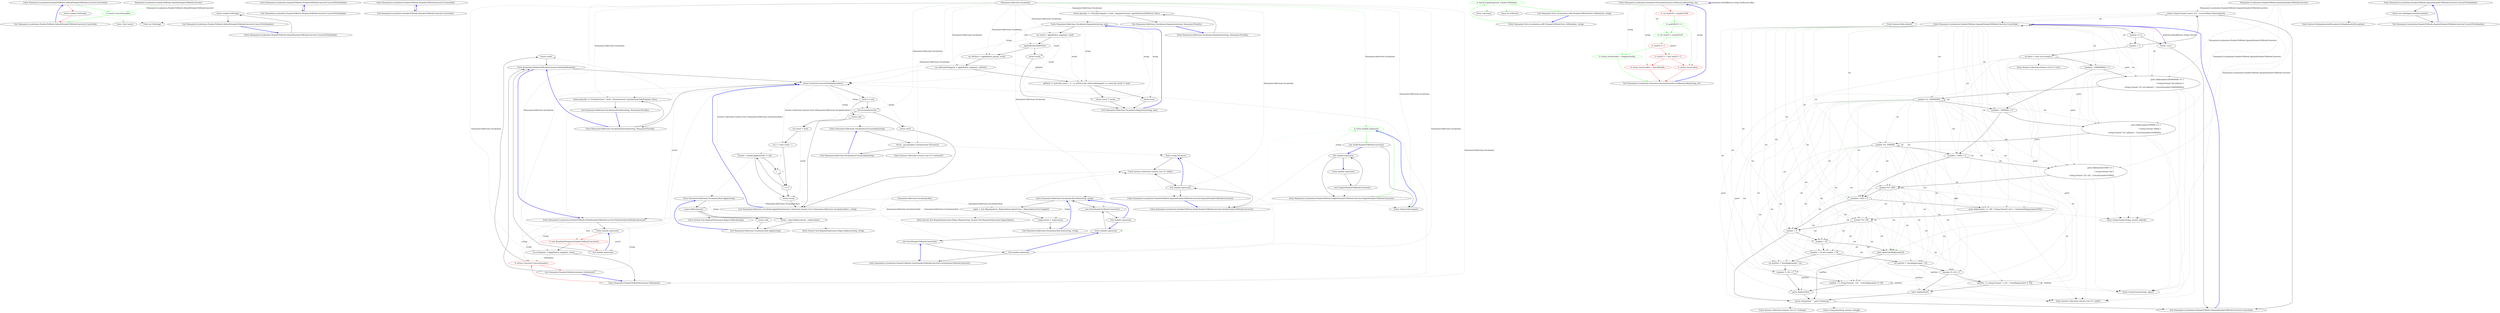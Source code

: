 digraph  {
n0 [cluster="Humanizer.Localisation.NumberToWords.DefaultNumberToWordsConverter.Convert(int)", label="Entry Humanizer.Localisation.NumberToWords.DefaultNumberToWordsConverter.Convert(int)", span="4-4"];
n1 [cluster="Humanizer.Localisation.NumberToWords.DefaultNumberToWordsConverter.Convert(int)", label="return number.ToString();", span="6-6"];
n2 [cluster="Humanizer.Localisation.NumberToWords.DefaultNumberToWordsConverter.Convert(int)", label="Exit Humanizer.Localisation.NumberToWords.DefaultNumberToWordsConverter.Convert(int)", span="4-4"];
n3 [cluster="int.ToString()", label="Entry int.ToString()", span="0-0"];
n4 [cluster="Humanizer.Localisation.NumberToWords.DefaultNumberToWordsConverter.ConvertToOrdinal(int)", label="Entry Humanizer.Localisation.NumberToWords.DefaultNumberToWordsConverter.ConvertToOrdinal(int)", span="9-9"];
n5 [cluster="Humanizer.Localisation.NumberToWords.DefaultNumberToWordsConverter.ConvertToOrdinal(int)", label="return number.ToString();", span="11-11"];
n6 [cluster="Humanizer.Localisation.NumberToWords.DefaultNumberToWordsConverter.ConvertToOrdinal(int)", label="Exit Humanizer.Localisation.NumberToWords.DefaultNumberToWordsConverter.ConvertToOrdinal(int)", span="9-9"];
d1 [cluster="Humanizer.Localisation.NumberToWords.DefaultNumberToWordsConverter.Convert(int)", color=green, community=0, label="0: return Convert(number);", span="6-6"];
d11 [label="Humanizer.Localisation.NumberToWords.DefaultNumberToWordsConverter", span=""];
d3 [cluster="Unk.Convert", label="Entry Unk.Convert", span=""];
m3_2 [cluster="Humanizer.Localisation.NumberToWords.INumberToWordsConverter.ConvertToOrdinal(int)", file="INumberToWordsConverter.cs", label="Entry Humanizer.Localisation.NumberToWords.INumberToWordsConverter.ConvertToOrdinal(int)", span="19-19"];
m3_3 [cluster="Humanizer.Localisation.NumberToWords.INumberToWordsConverter.ConvertToOrdinal(int)", file="INumberToWordsConverter.cs", label="Exit Humanizer.Localisation.NumberToWords.INumberToWordsConverter.ConvertToOrdinal(int)", span="19-19"];
m3_0 [cluster="Humanizer.Localisation.NumberToWords.INumberToWordsConverter.Convert(int)", file="INumberToWordsConverter.cs", label="Entry Humanizer.Localisation.NumberToWords.INumberToWordsConverter.Convert(int)", span="12-12"];
m3_1 [cluster="Humanizer.Localisation.NumberToWords.INumberToWordsConverter.Convert(int)", file="INumberToWordsConverter.cs", label="Exit Humanizer.Localisation.NumberToWords.INumberToWordsConverter.Convert(int)", span="12-12"];
m4_27 [cluster="Humanizer.Inflections.Vocabulary.Pluralize(string, bool)", file="NumberToWordsExtension.cs", label="return result;", span="79-79"];
m4_2 [cluster="lambda expression", file="NumberToWordsExtension.cs", label="Exit lambda expression", span="14-14"];
m4_4 [cluster="lambda expression", color=green, community=0, file="NumberToWordsExtension.cs", label="0: Entry lambda expression", span="15-15"];
m4_3 [cluster="Humanizer.Localisation.NumberToWords.EnglishNumberToWordsConverter.EnglishNumberToWordsConverter()", file="NumberToWordsExtension.cs", label="Entry Humanizer.Localisation.NumberToWords.EnglishNumberToWordsConverter.EnglishNumberToWordsConverter()", span="5-5"];
m4_5 [cluster="lambda expression", file="NumberToWordsExtension.cs", label="new ArabicNumberToWordsConverter()", span="15-15"];
m4_71 [cluster="System.Text.RegularExpressions.Regex.Replace(string, string)", file="NumberToWordsExtension.cs", label="Entry System.Text.RegularExpressions.Regex.Replace(string, string)", span="0-0"];
m4_9 [cluster="lambda expression", file="NumberToWordsExtension.cs", label="new FarsiNumberToWordsConverter()", span="16-16"];
m4_10 [cluster="lambda expression", file="NumberToWordsExtension.cs", label="Exit lambda expression", span="16-16"];
m4_11 [cluster="Humanizer.Localisation.NumberToWords.FarsiNumberToWordsConverter.FarsiNumberToWordsConverter()", file="NumberToWordsExtension.cs", label="Entry Humanizer.Localisation.NumberToWords.FarsiNumberToWordsConverter.FarsiNumberToWordsConverter()", span="5-5"];
m4_43 [cluster="Humanizer.Inflections.Vocabulary.Singularize(string, Humanizer.Plurality)", file="NumberToWordsExtension.cs", label="Entry Humanizer.Inflections.Vocabulary.Singularize(string, Humanizer.Plurality)", span="123-123"];
m4_44 [cluster="Humanizer.Inflections.Vocabulary.Singularize(string, Humanizer.Plurality)", file="NumberToWordsExtension.cs", label="return plurality == Plurality.Singular ? word : Singularize(word, inputIsKnownToBePlural: false);", span="125-125"];
m4_45 [cluster="Humanizer.Inflections.Vocabulary.Singularize(string, Humanizer.Plurality)", file="NumberToWordsExtension.cs", label="Exit Humanizer.Inflections.Vocabulary.Singularize(string, Humanizer.Plurality)", span="123-123"];
m4_7 [cluster="Humanizer.Localisation.NumberToWords.ArabicNumberToWordsConverter.ArabicNumberToWordsConverter()", file="NumberToWordsExtension.cs", label="Entry Humanizer.Localisation.NumberToWords.ArabicNumberToWordsConverter.ArabicNumberToWordsConverter()", span="4-4"];
m4_14 [cluster="lambda expression", file="NumberToWordsExtension.cs", label="Exit lambda expression", span="17-17"];
m4_15 [cluster="Humanizer.Localisation.NumberToWords.SpanishNumberToWordsConverter.SpanishNumberToWordsConverter()", file="NumberToWordsExtension.cs", label="Entry Humanizer.Localisation.NumberToWords.SpanishNumberToWordsConverter.SpanishNumberToWordsConverter()", span="5-5"];
m4_31 [cluster="Humanizer.Inflections.Vocabulary.Pluralize(string, Humanizer.Plurality)", file="NumberToWordsExtension.cs", label="return plurality == Plurality.Plural ? word : Pluralize(word, inputIsKnownToBeSingular: false);", span="91-91"];
m4_61 [cluster="System.Collections.Generic.List<T>.Contains(T)", file="NumberToWordsExtension.cs", label="Entry System.Collections.Generic.List<T>.Contains(T)", span="0-0"];
m4_23 [cluster="Humanizer.Inflections.Vocabulary.Pluralize(string, bool)", file="NumberToWordsExtension.cs", label="var asSingular = ApplyRules(_singulars, word)", span="74-74"];
m4_29 [cluster="Humanizer.NumberToWordsExtension.ToOrdinalWords(int)", file="NumberToWordsExtension.cs", label="return Converter.ConvertToOrdinal(number);", span="39-39"];
m4_48 [cluster="Humanizer.Inflections.Vocabulary.ApplyRules(System.Collections.Generic.IList<Humanizer.Inflections.Vocabulary.Rule>, string)", file="NumberToWordsExtension.cs", label="IsUncountable(word)", span="133-133"];
m4_46 [cluster="Humanizer.Inflections.Vocabulary.ApplyRules(System.Collections.Generic.IList<Humanizer.Inflections.Vocabulary.Rule>, string)", file="NumberToWordsExtension.cs", label="word == null", span="130-130"];
m4_49 [cluster="Humanizer.Inflections.Vocabulary.ApplyRules(System.Collections.Generic.IList<Humanizer.Inflections.Vocabulary.Rule>, string)", file="NumberToWordsExtension.cs", label="return word;", span="134-134"];
m4_50 [cluster="Humanizer.Inflections.Vocabulary.ApplyRules(System.Collections.Generic.IList<Humanizer.Inflections.Vocabulary.Rule>, string)", file="NumberToWordsExtension.cs", label="var result = word", span="136-136"];
m4_51 [cluster="Humanizer.Inflections.Vocabulary.ApplyRules(System.Collections.Generic.IList<Humanizer.Inflections.Vocabulary.Rule>, string)", file="NumberToWordsExtension.cs", label="var i = rules.Count - 1", span="137-137"];
m4_53 [cluster="Humanizer.Inflections.Vocabulary.ApplyRules(System.Collections.Generic.IList<Humanizer.Inflections.Vocabulary.Rule>, string)", file="NumberToWordsExtension.cs", label="(result = rules[i].Apply(word)) != null", span="139-139"];
m4_47 [cluster="Humanizer.Inflections.Vocabulary.ApplyRules(System.Collections.Generic.IList<Humanizer.Inflections.Vocabulary.Rule>, string)", file="NumberToWordsExtension.cs", label="return null;", span="131-131"];
m4_55 [cluster="Humanizer.Inflections.Vocabulary.ApplyRules(System.Collections.Generic.IList<Humanizer.Inflections.Vocabulary.Rule>, string)", file="NumberToWordsExtension.cs", label="return result;", span="142-142"];
m4_52 [cluster="Humanizer.Inflections.Vocabulary.ApplyRules(System.Collections.Generic.IList<Humanizer.Inflections.Vocabulary.Rule>, string)", file="NumberToWordsExtension.cs", label="i >= 0", span="137-137"];
m4_54 [cluster="Humanizer.Inflections.Vocabulary.ApplyRules(System.Collections.Generic.IList<Humanizer.Inflections.Vocabulary.Rule>, string)", file="NumberToWordsExtension.cs", label="i--", span="137-137"];
m4_56 [cluster="Humanizer.Inflections.Vocabulary.ApplyRules(System.Collections.Generic.IList<Humanizer.Inflections.Vocabulary.Rule>, string)", file="NumberToWordsExtension.cs", label="Exit Humanizer.Inflections.Vocabulary.ApplyRules(System.Collections.Generic.IList<Humanizer.Inflections.Vocabulary.Rule>, string)", span="128-128"];
m4_8 [cluster="lambda expression", file="NumberToWordsExtension.cs", label="Entry lambda expression", span="16-16"];
m4_17 [cluster="lambda expression", file="NumberToWordsExtension.cs", label="new PolishNumberToWordsConverter()", span="18-18"];
m4_18 [cluster="lambda expression", file="NumberToWordsExtension.cs", label="Exit lambda expression", span="18-18"];
m4_19 [cluster="Humanizer.Localisation.NumberToWords.PolishNumberToWordsConverter.PolishNumberToWordsConverter()", file="NumberToWordsExtension.cs", label="Entry Humanizer.Localisation.NumberToWords.PolishNumberToWordsConverter.PolishNumberToWordsConverter()", span="6-6"];
m4_20 [cluster="lambda expression", file="NumberToWordsExtension.cs", label="Entry lambda expression", span="19-19"];
m4_24 [cluster="Humanizer.NumberToWordsExtension.ToWords(int)", file="NumberToWordsExtension.cs", label="Entry Humanizer.NumberToWordsExtension.ToWords(int)", span="27-27"];
m4_21 [cluster="lambda expression", color=red, community=0, file="NumberToWordsExtension.cs", label="0: new BrazilianPortugueseNumberToWordsConverter()", span="19-19"];
m4_22 [cluster="lambda expression", file="NumberToWordsExtension.cs", label="Exit lambda expression", span="19-19"];
m4_25 [cluster="Humanizer.NumberToWordsExtension.ToWords(int)", color=red, community=0, file="NumberToWordsExtension.cs", label="0: return Converter.Convert(number);", span="29-29"];
m4_26 [cluster="Humanizer.NumberToWordsExtension.ToWords(int)", file="NumberToWordsExtension.cs", label="Exit Humanizer.NumberToWordsExtension.ToWords(int)", span="27-27"];
m4_28 [cluster="Humanizer.NumberToWordsExtension.ToOrdinalWords(int)", file="NumberToWordsExtension.cs", label="Entry Humanizer.NumberToWordsExtension.ToOrdinalWords(int)", span="37-37"];
m4_33 [cluster="Humanizer.Inflections.Vocabulary.Singularize(string, bool)", file="NumberToWordsExtension.cs", label="Entry Humanizer.Inflections.Vocabulary.Singularize(string, bool)", span="100-100"];
m4_34 [cluster="Humanizer.Inflections.Vocabulary.Singularize(string, bool)", file="NumberToWordsExtension.cs", label="var result = ApplyRules(_singulars, word)", span="102-102"];
m4_37 [cluster="Humanizer.Inflections.Vocabulary.Singularize(string, bool)", file="NumberToWordsExtension.cs", label="var asPlural = ApplyRules(_plurals, word)", span="108-108"];
m4_38 [cluster="Humanizer.Inflections.Vocabulary.Singularize(string, bool)", file="NumberToWordsExtension.cs", label="var asPluralAsSingular = ApplyRules(_singulars, asPlural)", span="109-109"];
m4_35 [cluster="Humanizer.Inflections.Vocabulary.Singularize(string, bool)", file="NumberToWordsExtension.cs", label=inputIsKnownToBePlural, span="104-104"];
m4_36 [cluster="Humanizer.Inflections.Vocabulary.Singularize(string, bool)", file="NumberToWordsExtension.cs", label="return result;", span="105-105"];
m4_39 [cluster="Humanizer.Inflections.Vocabulary.Singularize(string, bool)", file="NumberToWordsExtension.cs", label="asPlural != word && word + ''s'' != asPlural && asPluralAsSingular == word && result != word", span="110-110"];
m4_41 [cluster="Humanizer.Inflections.Vocabulary.Singularize(string, bool)", file="NumberToWordsExtension.cs", label="return result ?? word;", span="113-113"];
m4_40 [cluster="Humanizer.Inflections.Vocabulary.Singularize(string, bool)", file="NumberToWordsExtension.cs", label="return word;", span="111-111"];
m4_42 [cluster="Humanizer.Inflections.Vocabulary.Singularize(string, bool)", file="NumberToWordsExtension.cs", label="Exit Humanizer.Inflections.Vocabulary.Singularize(string, bool)", span="100-100"];
m4_58 [cluster="Humanizer.Inflections.Vocabulary.Rule.Apply(string)", file="NumberToWordsExtension.cs", label="Entry Humanizer.Inflections.Vocabulary.Rule.Apply(string)", span="161-161"];
m4_66 [cluster="Humanizer.Inflections.Vocabulary.Rule.Apply(string)", file="NumberToWordsExtension.cs", label="!_regex.IsMatch(word)", span="163-163"];
m4_68 [cluster="Humanizer.Inflections.Vocabulary.Rule.Apply(string)", file="NumberToWordsExtension.cs", label="return _regex.Replace(word, _replacement);", span="166-166"];
m4_67 [cluster="Humanizer.Inflections.Vocabulary.Rule.Apply(string)", file="NumberToWordsExtension.cs", label="return null;", span="164-164"];
m4_69 [cluster="Humanizer.Inflections.Vocabulary.Rule.Apply(string)", file="NumberToWordsExtension.cs", label="Exit Humanizer.Inflections.Vocabulary.Rule.Apply(string)", span="161-161"];
m4_0 [cluster="lambda expression", file="NumberToWordsExtension.cs", label="Entry lambda expression", span="14-14"];
m4_1 [cluster="lambda expression", file="NumberToWordsExtension.cs", label="new EnglishNumberToWordsConverter()", span="14-14"];
m4_6 [cluster="string.Substring(int)", file="NumberToWordsExtension.cs", label="Entry string.Substring(int)", span="0-0"];
m4_12 [cluster="string.ToLower()", file="NumberToWordsExtension.cs", label="Entry string.ToLower()", span="0-0"];
m4_13 [cluster="System.Collections.Generic.List<T>.Add(T)", file="NumberToWordsExtension.cs", label="Entry System.Collections.Generic.List<T>.Add(T)", span="0-0"];
m4_16 [cluster="Humanizer.Inflections.Vocabulary.Rule.Rule(string, string)", file="NumberToWordsExtension.cs", label="Entry Humanizer.Inflections.Vocabulary.Rule.Rule(string, string)", span="155-155"];
m4_57 [cluster="Humanizer.Inflections.Vocabulary.IsUncountable(string)", file="NumberToWordsExtension.cs", label="Entry Humanizer.Inflections.Vocabulary.IsUncountable(string)", span="145-145"];
m4_59 [cluster="Humanizer.Inflections.Vocabulary.IsUncountable(string)", file="NumberToWordsExtension.cs", label="return _uncountables.Contains(word.ToLower());", span="147-147"];
m4_60 [cluster="Humanizer.Inflections.Vocabulary.IsUncountable(string)", file="NumberToWordsExtension.cs", label="Exit Humanizer.Inflections.Vocabulary.IsUncountable(string)", span="145-145"];
m4_30 [cluster="Humanizer.Inflections.Vocabulary.Pluralize(string, Humanizer.Plurality)", file="NumberToWordsExtension.cs", label="Entry Humanizer.Inflections.Vocabulary.Pluralize(string, Humanizer.Plurality)", span="89-89"];
m4_65 [cluster="System.Text.RegularExpressions.Regex.Regex(string, System.Text.RegularExpressions.RegexOptions)", file="NumberToWordsExtension.cs", label="Entry System.Text.RegularExpressions.Regex.Regex(string, System.Text.RegularExpressions.RegexOptions)", span="0-0"];
m4_70 [cluster="System.Text.RegularExpressions.Regex.IsMatch(string)", file="NumberToWordsExtension.cs", label="Entry System.Text.RegularExpressions.Regex.IsMatch(string)", span="0-0"];
m4_62 [cluster="Humanizer.Inflections.Vocabulary.Rule.Rule(string, string)", file="NumberToWordsExtension.cs", label="_regex = new Regex(pattern, RegexOptions.IgnoreCase | RegexOptionsUtil.Compiled)", span="157-157"];
m4_63 [cluster="Humanizer.Inflections.Vocabulary.Rule.Rule(string, string)", file="NumberToWordsExtension.cs", label="_replacement = replacement", span="158-158"];
m4_64 [cluster="Humanizer.Inflections.Vocabulary.Rule.Rule(string, string)", file="NumberToWordsExtension.cs", label="Exit Humanizer.Inflections.Vocabulary.Rule.Rule(string, string)", span="155-155"];
m4_32 [cluster="Humanizer.Inflections.Vocabulary.Pluralize(string, Humanizer.Plurality)", file="NumberToWordsExtension.cs", label="Exit Humanizer.Inflections.Vocabulary.Pluralize(string, Humanizer.Plurality)", span="89-89"];
m4_72 [file="NumberToWordsExtension.cs", label="Humanizer.Inflections.Vocabulary", span=""];
m4_73 [file="NumberToWordsExtension.cs", label="Humanizer.Inflections.Vocabulary.Rule", span=""];
m5_6 [cluster="Unk.Equal", file="NumberToWordsTests.cs", label="Entry Unk.Equal", span=""];
m5_5 [cluster="int.ToWords()", file="NumberToWordsTests.cs", label="Entry int.ToWords()", span="28-28"];
m5_2 [cluster="Humanizer.Tests.Localisation.ruRU.NumberToWordsTests.ToWords(int, string)", file="NumberToWordsTests.cs", label="Entry Humanizer.Tests.Localisation.ruRU.NumberToWordsTests.ToWords(int, string)", span="65-65"];
m5_3 [cluster="Humanizer.Tests.Localisation.ruRU.NumberToWordsTests.ToWords(int, string)", color=green, community=0, file="NumberToWordsTests.cs", label="0: Assert.Equal(expected, number.ToWords())", span="67-67"];
m5_4 [cluster="Humanizer.Tests.Localisation.ruRU.NumberToWordsTests.ToWords(int, string)", file="NumberToWordsTests.cs", label="Exit Humanizer.Tests.Localisation.ruRU.NumberToWordsTests.ToWords(int, string)", span="65-65"];
m6_0 [cluster="Humanizer.Localisation.Formatters.RussianFormatter.GetResourceKey(string, int)", file="RussianFormatter.cs", label="Entry Humanizer.Localisation.Formatters.RussianFormatter.GetResourceKey(string, int)", span="7-7"];
m6_1 [cluster="Humanizer.Localisation.Formatters.RussianFormatter.GetResourceKey(string, int)", color=red, community=0, file="RussianFormatter.cs", label="0: var mod100 = number%100", span="9-9"];
m6_3 [cluster="Humanizer.Localisation.Formatters.RussianFormatter.GetResourceKey(string, int)", color=green, community=0, file="RussianFormatter.cs", label="0: var mod10 = number%10", span="12-12"];
m6_5 [cluster="Humanizer.Localisation.Formatters.RussianFormatter.GetResourceKey(string, int)", color=green, community=0, file="RussianFormatter.cs", label="0: return resourceKey + SingularPostfix;", span="15-15"];
m6_7 [cluster="Humanizer.Localisation.Formatters.RussianFormatter.GetResourceKey(string, int)", color=red, community=0, file="RussianFormatter.cs", label="0: return resourceKey + PaucalPostfix;", span="18-18"];
m6_8 [cluster="Humanizer.Localisation.Formatters.RussianFormatter.GetResourceKey(string, int)", color=red, community=0, file="RussianFormatter.cs", label="0: return resourceKey;", span="21-21"];
m6_2 [cluster="Humanizer.Localisation.Formatters.RussianFormatter.GetResourceKey(string, int)", color=green, community=0, file="RussianFormatter.cs", label="0: mod100/10 != 1", span="10-10"];
m6_4 [cluster="Humanizer.Localisation.Formatters.RussianFormatter.GetResourceKey(string, int)", color=red, community=0, file="RussianFormatter.cs", label="0: mod10 == 1", span="14-14"];
m6_6 [cluster="Humanizer.Localisation.Formatters.RussianFormatter.GetResourceKey(string, int)", color=red, community=0, file="RussianFormatter.cs", label="0: mod10 > 1 && mod10 < 5", span="17-17"];
m6_9 [cluster="Humanizer.Localisation.Formatters.RussianFormatter.GetResourceKey(string, int)", file="RussianFormatter.cs", label="Exit Humanizer.Localisation.Formatters.RussianFormatter.GetResourceKey(string, int)", span="7-7"];
m9_32 [cluster="System.Math.Abs(int)", file="SpanishNumberToWordsConverter.cs", label="Entry System.Math.Abs(int)", span="0-0"];
m9_34 [cluster="System.Collections.Generic.List<T>.List()", file="SpanishNumberToWordsConverter.cs", label="Entry System.Collections.Generic.List<T>.List()", span="0-0"];
m9_37 [cluster="System.Collections.Generic.List<T>.ToArray()", file="SpanishNumberToWordsConverter.cs", label="Entry System.Collections.Generic.List<T>.ToArray()", span="0-0"];
m9_39 [cluster="Humanizer.Localisation.NumberToWords.SpanishNumberToWordsConverter.ConvertToOrdinal(int)", file="SpanishNumberToWordsConverter.cs", label="Entry Humanizer.Localisation.NumberToWords.SpanishNumberToWordsConverter.ConvertToOrdinal(int)", span="79-79"];
m9_40 [cluster="Humanizer.Localisation.NumberToWords.SpanishNumberToWordsConverter.ConvertToOrdinal(int)", file="SpanishNumberToWordsConverter.cs", label="throw new NotImplementedException();", span="81-81"];
m9_41 [cluster="Humanizer.Localisation.NumberToWords.SpanishNumberToWordsConverter.ConvertToOrdinal(int)", file="SpanishNumberToWordsConverter.cs", label="Exit Humanizer.Localisation.NumberToWords.SpanishNumberToWordsConverter.ConvertToOrdinal(int)", span="79-79"];
m9_36 [cluster="System.Collections.Generic.List<T>.Add(T)", file="SpanishNumberToWordsConverter.cs", label="Entry System.Collections.Generic.List<T>.Add(T)", span="0-0"];
m9_35 [cluster="string.Format(string, params object[])", file="SpanishNumberToWordsConverter.cs", label="Entry string.Format(string, params object[])", span="0-0"];
m9_38 [cluster="string.Join(string, params string[])", file="SpanishNumberToWordsConverter.cs", label="Entry string.Join(string, params string[])", span="0-0"];
m9_42 [cluster="System.NotImplementedException.NotImplementedException()", file="SpanishNumberToWordsConverter.cs", label="Entry System.NotImplementedException.NotImplementedException()", span="0-0"];
m9_33 [cluster="string.Format(string, object)", file="SpanishNumberToWordsConverter.cs", label="Entry string.Format(string, object)", span="0-0"];
m9_0 [cluster="Humanizer.Localisation.NumberToWords.SpanishNumberToWordsConverter.Convert(int)", file="SpanishNumberToWordsConverter.cs", label="Entry Humanizer.Localisation.NumberToWords.SpanishNumberToWordsConverter.Convert(int)", span="11-11"];
m9_1 [cluster="Humanizer.Localisation.NumberToWords.SpanishNumberToWordsConverter.Convert(int)", file="SpanishNumberToWordsConverter.cs", label="number == 0", span="13-13"];
m9_3 [cluster="Humanizer.Localisation.NumberToWords.SpanishNumberToWordsConverter.Convert(int)", file="SpanishNumberToWordsConverter.cs", label="number < 0", span="16-16"];
m9_4 [cluster="Humanizer.Localisation.NumberToWords.SpanishNumberToWordsConverter.Convert(int)", file="SpanishNumberToWordsConverter.cs", label="return string.Format(''menos {0}'', Convert(Math.Abs(number)));", span="17-17"];
m9_6 [cluster="Humanizer.Localisation.NumberToWords.SpanishNumberToWordsConverter.Convert(int)", file="SpanishNumberToWordsConverter.cs", label="(number / 1000000000) > 0", span="21-21"];
m9_7 [cluster="Humanizer.Localisation.NumberToWords.SpanishNumberToWordsConverter.Convert(int)", file="SpanishNumberToWordsConverter.cs", label="parts.Add(number/1000000000 == 1\r\n                    ? string.Format(''mil millones'')\r\n                    : string.Format(''{0} mil millones'', Convert(number/1000000000)))", span="23-25"];
m9_8 [cluster="Humanizer.Localisation.NumberToWords.SpanishNumberToWordsConverter.Convert(int)", file="SpanishNumberToWordsConverter.cs", label="number %= 1000000000", span="27-27"];
m9_9 [cluster="Humanizer.Localisation.NumberToWords.SpanishNumberToWordsConverter.Convert(int)", file="SpanishNumberToWordsConverter.cs", label="(number / 1000000) > 0", span="30-30"];
m9_10 [cluster="Humanizer.Localisation.NumberToWords.SpanishNumberToWordsConverter.Convert(int)", file="SpanishNumberToWordsConverter.cs", label="parts.Add(number/1000000 == 1\r\n                    ? string.Format(''millón'')\r\n                    : string.Format(''{0} millones'', Convert(number/1000000)))", span="32-34"];
m9_11 [cluster="Humanizer.Localisation.NumberToWords.SpanishNumberToWordsConverter.Convert(int)", file="SpanishNumberToWordsConverter.cs", label="number %= 1000000", span="36-36"];
m9_12 [cluster="Humanizer.Localisation.NumberToWords.SpanishNumberToWordsConverter.Convert(int)", file="SpanishNumberToWordsConverter.cs", label="(number / 1000) > 0", span="39-39"];
m9_13 [cluster="Humanizer.Localisation.NumberToWords.SpanishNumberToWordsConverter.Convert(int)", file="SpanishNumberToWordsConverter.cs", label="parts.Add(number/1000 == 1\r\n                    ? string.Format(''mil'')\r\n                    : string.Format(''{0} mil'', Convert(number/1000)))", span="41-43"];
m9_14 [cluster="Humanizer.Localisation.NumberToWords.SpanishNumberToWordsConverter.Convert(int)", file="SpanishNumberToWordsConverter.cs", label="number %= 1000", span="45-45"];
m9_15 [cluster="Humanizer.Localisation.NumberToWords.SpanishNumberToWordsConverter.Convert(int)", file="SpanishNumberToWordsConverter.cs", label="(number / 100) > 0", span="48-48"];
m9_16 [cluster="Humanizer.Localisation.NumberToWords.SpanishNumberToWordsConverter.Convert(int)", file="SpanishNumberToWordsConverter.cs", label="parts.Add(number == 100 ? string.Format(''cien'') : HundredsMap[(number/100)])", span="50-50"];
m9_17 [cluster="Humanizer.Localisation.NumberToWords.SpanishNumberToWordsConverter.Convert(int)", file="SpanishNumberToWordsConverter.cs", label="number %= 100", span="51-51"];
m9_18 [cluster="Humanizer.Localisation.NumberToWords.SpanishNumberToWordsConverter.Convert(int)", file="SpanishNumberToWordsConverter.cs", label="number > 0", span="54-54"];
m9_19 [cluster="Humanizer.Localisation.NumberToWords.SpanishNumberToWordsConverter.Convert(int)", file="SpanishNumberToWordsConverter.cs", label="number < 20", span="56-56"];
m9_20 [cluster="Humanizer.Localisation.NumberToWords.SpanishNumberToWordsConverter.Convert(int)", file="SpanishNumberToWordsConverter.cs", label="parts.Add(UnitsMap[number])", span="57-57"];
m9_21 [cluster="Humanizer.Localisation.NumberToWords.SpanishNumberToWordsConverter.Convert(int)", file="SpanishNumberToWordsConverter.cs", label="number > 20 && number < 30", span="58-58"];
m9_22 [cluster="Humanizer.Localisation.NumberToWords.SpanishNumberToWordsConverter.Convert(int)", file="SpanishNumberToWordsConverter.cs", label="var lastPart = TensMap[number / 10]", span="60-60"];
m9_23 [cluster="Humanizer.Localisation.NumberToWords.SpanishNumberToWordsConverter.Convert(int)", file="SpanishNumberToWordsConverter.cs", label="(number % 10) > 0", span="61-61"];
m9_24 [cluster="Humanizer.Localisation.NumberToWords.SpanishNumberToWordsConverter.Convert(int)", file="SpanishNumberToWordsConverter.cs", label="lastPart += string.Format('' {0}'', UnitsMap[number % 10])", span="62-62"];
m9_26 [cluster="Humanizer.Localisation.NumberToWords.SpanishNumberToWordsConverter.Convert(int)", file="SpanishNumberToWordsConverter.cs", label="var lastPart = TensMap[number / 10]", span="68-68"];
m9_27 [cluster="Humanizer.Localisation.NumberToWords.SpanishNumberToWordsConverter.Convert(int)", file="SpanishNumberToWordsConverter.cs", label="(number % 10) > 0", span="69-69"];
m9_28 [cluster="Humanizer.Localisation.NumberToWords.SpanishNumberToWordsConverter.Convert(int)", file="SpanishNumberToWordsConverter.cs", label="lastPart += string.Format('' y {0}'', UnitsMap[number % 10])", span="70-70"];
m9_2 [cluster="Humanizer.Localisation.NumberToWords.SpanishNumberToWordsConverter.Convert(int)", file="SpanishNumberToWordsConverter.cs", label="return ''cero'';", span="14-14"];
m9_5 [cluster="Humanizer.Localisation.NumberToWords.SpanishNumberToWordsConverter.Convert(int)", file="SpanishNumberToWordsConverter.cs", label="var parts = new List<string>()", span="19-19"];
m9_25 [cluster="Humanizer.Localisation.NumberToWords.SpanishNumberToWordsConverter.Convert(int)", file="SpanishNumberToWordsConverter.cs", label="parts.Add(lastPart)", span="64-64"];
m9_29 [cluster="Humanizer.Localisation.NumberToWords.SpanishNumberToWordsConverter.Convert(int)", file="SpanishNumberToWordsConverter.cs", label="parts.Add(lastPart)", span="72-72"];
m9_30 [cluster="Humanizer.Localisation.NumberToWords.SpanishNumberToWordsConverter.Convert(int)", file="SpanishNumberToWordsConverter.cs", label="return string.Join('' '', parts.ToArray());", span="76-76"];
m9_31 [cluster="Humanizer.Localisation.NumberToWords.SpanishNumberToWordsConverter.Convert(int)", file="SpanishNumberToWordsConverter.cs", label="Exit Humanizer.Localisation.NumberToWords.SpanishNumberToWordsConverter.Convert(int)", span="11-11"];
m9_43 [file="SpanishNumberToWordsConverter.cs", label="Humanizer.Localisation.NumberToWords.SpanishNumberToWordsConverter", span=""];
n0 -> n1  [color=red, key=0, style=solid];
n0 -> d1  [color=green, key=0, style=solid];
n1 -> n2  [color=red, key=0, style=solid];
n1 -> n3  [key=2, style=dotted];
n2 -> n0  [color=blue, key=0, style=bold];
n4 -> n5  [key=0, style=solid];
n5 -> n6  [key=0, style=solid];
n5 -> n3  [key=2, style=dotted];
n6 -> n4  [color=blue, key=0, style=bold];
d1 -> n2  [color=green, key=0, style=solid];
d1 -> d3  [color=green, key=2, style=dotted];
d11 -> d1  [color=green, key=1, label="Humanizer.Localisation.NumberToWords.DefaultNumberToWordsConverter", style=dashed];
m3_2 -> m3_3  [key=0, style=solid];
m3_3 -> m3_2  [color=blue, key=0, style=bold];
m3_0 -> m3_1  [key=0, style=solid];
m3_1 -> m3_0  [color=blue, key=0, style=bold];
m4_27 -> m4_28  [key=0, style=solid];
m4_2 -> m4_4  [color=green, key=1, label=string, style=dashed];
m4_2 -> m4_3  [key=0, style=solid];
m4_2 -> m4_0  [color=blue, key=0, style=bold];
m4_4 -> m4_5  [color=green, key=0, style=solid];
m4_4 -> m4_6  [color=green, key=2, style=dotted];
m4_4 -> m4_8  [color=green, key=2, style=dotted];
m4_3 -> m4_4  [color=green, key=0, style=solid];
m4_3 -> m4_6  [key=2, style=dotted];
m4_3 -> m4_7  [key=2, style=dotted];
m4_5 -> m4_2  [color=blue, key=0, style=bold];
m4_5 -> m4_6  [key=0, style=solid];
m4_5 -> m4_7  [key=2, style=dotted];
m4_9 -> m4_10  [key=0, style=solid];
m4_9 -> m4_11  [key=2, style=dotted];
m4_10 -> m4_11  [key=0, style=solid];
m4_10 -> m4_12  [key=2, style=dotted];
m4_10 -> m4_13  [key=2, style=dotted];
m4_10 -> m4_8  [color=blue, key=0, style=bold];
m4_11 -> m4_9  [color=blue, key=0, style=bold];
m4_43 -> m4_44  [key=0, style=solid];
m4_44 -> m4_45  [key=0, style=solid];
m4_44 -> m4_33  [key=2, style=dotted];
m4_45 -> m4_43  [color=blue, key=0, style=bold];
m4_7 -> m4_14  [key=0, style=solid];
m4_14 -> m4_15  [key=0, style=solid];
m4_14 -> m4_16  [key=2, style=dotted];
m4_14 -> m4_13  [key=2, style=dotted];
m4_14 -> m4_12  [color=blue, key=0, style=bold];
m4_15 -> m4_7  [color=blue, key=0, style=bold];
m4_31 -> m4_32  [key=0, style=solid];
m4_31 -> m4_19  [key=2, style=dotted];
m4_23 -> m4_24  [key=0, style=solid];
m4_23 -> m4_29  [key=2, style=dotted];
m4_23 -> m4_25  [color=darkseagreen4, key=1, label=asSingular, style=dashed];
m4_29 -> m4_48  [color=darkseagreen4, key=1, label=string, style=dashed];
m4_29 -> m4_46  [key=0, style=solid];
m4_29 -> m4_49  [color=darkseagreen4, key=1, label=string, style=dashed];
m4_29 -> m4_50  [color=darkseagreen4, key=1, label=string, style=dashed];
m4_29 -> m4_51  [color=darkseagreen4, key=1, label="System.Collections.Generic.IList<Humanizer.Inflections.Vocabulary.Rule>", style=dashed];
m4_29 -> m4_53  [color=darkseagreen4, key=1, label="System.Collections.Generic.IList<Humanizer.Inflections.Vocabulary.Rule>", style=dashed];
m4_29 -> m4_30  [key=0, style=solid];
m4_29 -> m4_31  [key=2, style=dotted];
m4_48 -> m4_49  [key=0, style=solid];
m4_48 -> m4_50  [key=0, style=solid];
m4_48 -> m4_57  [key=2, style=dotted];
m4_46 -> m4_48  [key=0, style=solid];
m4_46 -> m4_47  [key=0, style=solid];
m4_49 -> m4_56  [key=0, style=solid];
m4_50 -> m4_51  [key=0, style=solid];
m4_50 -> m4_55  [color=darkseagreen4, key=1, label=result, style=dashed];
m4_51 -> m4_52  [key=0, style=solid];
m4_51 -> m4_53  [color=darkseagreen4, key=1, label=i, style=dashed];
m4_51 -> m4_54  [color=darkseagreen4, key=1, label=i, style=dashed];
m4_53 -> m4_54  [key=0, style=solid];
m4_53 -> m4_55  [key=0, style=solid];
m4_53 -> m4_58  [key=2, style=dotted];
m4_47 -> m4_56  [key=0, style=solid];
m4_55 -> m4_56  [key=0, style=solid];
m4_52 -> m4_53  [key=0, style=solid];
m4_52 -> m4_55  [key=0, style=solid];
m4_54 -> m4_52  [key=0, style=solid];
m4_54 -> m4_54  [color=darkseagreen4, key=1, label=i, style=dashed];
m4_56 -> m4_29  [color=blue, key=0, style=bold];
m4_8 -> m4_17  [key=0, style=solid];
m4_8 -> m4_9  [key=0, style=solid];
m4_17 -> m4_18  [key=0, style=solid];
m4_17 -> m4_16  [key=2, style=dotted];
m4_17 -> m4_13  [key=2, style=dotted];
m4_17 -> m4_19  [key=2, style=dotted];
m4_18 -> m4_8  [color=blue, key=0, style=bold];
m4_18 -> m4_16  [color=blue, key=0, style=bold];
m4_19 -> m4_20  [key=0, style=solid];
m4_19 -> m4_23  [color=darkseagreen4, key=1, label=string, style=dashed];
m4_19 -> m4_21  [color=darkseagreen4, key=1, label=bool, style=dashed];
m4_19 -> m4_25  [color=darkseagreen4, key=1, label=string, style=dashed];
m4_19 -> m4_26  [color=darkseagreen4, key=1, label=string, style=dashed];
m4_20 -> m4_21  [color=red, key=0, style=solid];
m4_20 -> m4_29  [key=2, style=dotted];
m4_20 -> m4_22  [color=darkseagreen4, key=1, label=result, style=dashed];
m4_20 -> m4_25  [color=darkseagreen4, key=1, label=result, style=dashed];
m4_20 -> m4_27  [color=darkseagreen4, key=1, label=result, style=dashed];
m4_24 -> m4_25  [color=red, key=0, style=solid];
m4_24 -> m4_29  [key=2, style=dotted];
m4_21 -> m4_23  [key=0, style=solid];
m4_21 -> m4_22  [color=red, key=0, style=solid];
m4_22 -> m4_28  [key=0, style=solid];
m4_22 -> m4_20  [color=blue, key=0, style=bold];
m4_25 -> m4_26  [color=red, key=0, style=solid];
m4_25 -> m4_27  [key=0, style=solid];
m4_26 -> m4_28  [key=0, style=solid];
m4_26 -> m4_24  [color=blue, key=0, style=bold];
m4_28 -> m4_19  [color=blue, key=0, style=bold];
m4_28 -> m4_29  [key=0, style=solid];
m4_33 -> m4_34  [key=0, style=solid];
m4_33 -> m4_37  [color=darkseagreen4, key=1, label=string, style=dashed];
m4_33 -> m4_35  [color=darkseagreen4, key=1, label=bool, style=dashed];
m4_33 -> m4_39  [color=darkseagreen4, key=1, label=string, style=dashed];
m4_33 -> m4_40  [color=darkseagreen4, key=1, label=string, style=dashed];
m4_33 -> m4_41  [color=darkseagreen4, key=1, label=string, style=dashed];
m4_34 -> m4_35  [key=0, style=solid];
m4_34 -> m4_29  [key=2, style=dotted];
m4_34 -> m4_36  [color=darkseagreen4, key=1, label=result, style=dashed];
m4_34 -> m4_39  [color=darkseagreen4, key=1, label=result, style=dashed];
m4_34 -> m4_41  [color=darkseagreen4, key=1, label=result, style=dashed];
m4_37 -> m4_38  [key=0, style=solid];
m4_37 -> m4_29  [key=2, style=dotted];
m4_37 -> m4_39  [color=darkseagreen4, key=1, label=asPlural, style=dashed];
m4_38 -> m4_39  [key=0, style=solid];
m4_38 -> m4_29  [key=2, style=dotted];
m4_35 -> m4_37  [key=0, style=solid];
m4_35 -> m4_36  [key=0, style=solid];
m4_36 -> m4_42  [key=0, style=solid];
m4_39 -> m4_40  [key=0, style=solid];
m4_39 -> m4_41  [key=0, style=solid];
m4_41 -> m4_42  [key=0, style=solid];
m4_40 -> m4_42  [key=0, style=solid];
m4_42 -> m4_33  [color=blue, key=0, style=bold];
m4_58 -> m4_66  [key=0, style=solid];
m4_58 -> m4_68  [color=darkseagreen4, key=1, label=string, style=dashed];
m4_66 -> m4_67  [key=0, style=solid];
m4_66 -> m4_68  [key=0, style=solid];
m4_66 -> m4_70  [key=2, style=dotted];
m4_68 -> m4_69  [key=0, style=solid];
m4_68 -> m4_71  [key=2, style=dotted];
m4_67 -> m4_69  [key=0, style=solid];
m4_69 -> m4_58  [color=blue, key=0, style=bold];
m4_0 -> m4_1  [key=0, style=solid];
m4_1 -> m4_2  [key=0, style=solid];
m4_1 -> m4_3  [key=2, style=dotted];
m4_6 -> m4_4  [color=blue, key=0, style=bold];
m4_12 -> m4_13  [key=0, style=solid];
m4_13 -> m4_14  [key=0, style=solid];
m4_13 -> m4_15  [key=2, style=dotted];
m4_16 -> m4_17  [key=0, style=solid];
m4_16 -> m4_62  [key=0, style=solid];
m4_16 -> m4_63  [color=darkseagreen4, key=1, label=string, style=dashed];
m4_57 -> m4_59  [key=0, style=solid];
m4_59 -> m4_60  [key=0, style=solid];
m4_59 -> m4_12  [key=2, style=dotted];
m4_59 -> m4_61  [key=2, style=dotted];
m4_60 -> m4_57  [color=blue, key=0, style=bold];
m4_30 -> m4_28  [color=blue, key=0, style=bold];
m4_30 -> m4_31  [key=0, style=solid];
m4_62 -> m4_63  [key=0, style=solid];
m4_62 -> m4_65  [key=2, style=dotted];
m4_63 -> m4_64  [key=0, style=solid];
m4_64 -> m4_16  [color=blue, key=0, style=bold];
m4_32 -> m4_30  [color=blue, key=0, style=bold];
m4_72 -> m4_4  [color=green, key=1, label="Humanizer.Inflections.Vocabulary", style=dashed];
m4_72 -> m4_3  [color=darkseagreen4, key=1, label="Humanizer.Inflections.Vocabulary", style=dashed];
m4_72 -> m4_10  [color=darkseagreen4, key=1, label="Humanizer.Inflections.Vocabulary", style=dashed];
m4_72 -> m4_14  [color=darkseagreen4, key=1, label="Humanizer.Inflections.Vocabulary", style=dashed];
m4_72 -> m4_17  [color=darkseagreen4, key=1, label="Humanizer.Inflections.Vocabulary", style=dashed];
m4_72 -> m4_20  [color=darkseagreen4, key=1, label="Humanizer.Inflections.Vocabulary", style=dashed];
m4_72 -> m4_23  [color=darkseagreen4, key=1, label="Humanizer.Inflections.Vocabulary", style=dashed];
m4_72 -> m4_24  [color=darkseagreen4, key=1, label="Humanizer.Inflections.Vocabulary", style=dashed];
m4_72 -> m4_31  [color=darkseagreen4, key=1, label="Humanizer.Inflections.Vocabulary", style=dashed];
m4_72 -> m4_34  [color=darkseagreen4, key=1, label="Humanizer.Inflections.Vocabulary", style=dashed];
m4_72 -> m4_37  [color=darkseagreen4, key=1, label="Humanizer.Inflections.Vocabulary", style=dashed];
m4_72 -> m4_38  [color=darkseagreen4, key=1, label="Humanizer.Inflections.Vocabulary", style=dashed];
m4_72 -> m4_44  [color=darkseagreen4, key=1, label="Humanizer.Inflections.Vocabulary", style=dashed];
m4_72 -> m4_48  [color=darkseagreen4, key=1, label="Humanizer.Inflections.Vocabulary", style=dashed];
m4_72 -> m4_59  [color=darkseagreen4, key=1, label="Humanizer.Inflections.Vocabulary", style=dashed];
m4_73 -> m4_62  [color=darkseagreen4, key=1, label="Humanizer.Inflections.Vocabulary.Rule", style=dashed];
m4_73 -> m4_63  [color=darkseagreen4, key=1, label="Humanizer.Inflections.Vocabulary.Rule", style=dashed];
m4_73 -> m4_66  [color=darkseagreen4, key=1, label="Humanizer.Inflections.Vocabulary.Rule", style=dashed];
m4_73 -> m4_68  [color=darkseagreen4, key=1, label="Humanizer.Inflections.Vocabulary.Rule", style=dashed];
m5_2 -> m5_3  [color=green, key=0, style=solid];
m5_3 -> m5_4  [color=green, key=0, style=solid];
m5_3 -> m5_5  [color=green, key=2, style=dotted];
m5_3 -> m5_6  [color=green, key=2, style=dotted];
m5_4 -> m5_2  [color=blue, key=0, style=bold];
m6_0 -> m6_1  [color=red, key=0, style=solid];
m6_0 -> m6_3  [color=green, key=1, label=int, style=dashed];
m6_0 -> m6_5  [color=green, key=1, label=string, style=dashed];
m6_0 -> m6_7  [color=darkseagreen4, key=1, label=string, style=dashed];
m6_0 -> m6_8  [color=darkseagreen4, key=1, label=string, style=dashed];
m6_0 -> m6_0  [color=darkorchid, key=3, label="method methodReturn string GetResourceKey", style=bold];
m6_1 -> m6_2  [color=green, key=0, style=solid];
m6_3 -> m6_4  [color=green, key=0, style=solid];
m6_3 -> m6_6  [color=green, key=1, label=mod10, style=dashed];
m6_5 -> m6_9  [color=green, key=0, style=solid];
m6_7 -> m6_9  [color=red, key=0, style=solid];
m6_8 -> m6_9  [color=red, key=0, style=solid];
m6_2 -> m6_3  [color=green, key=0, style=solid];
m6_2 -> m6_8  [color=green, key=0, style=solid];
m6_4 -> m6_5  [color=green, key=0, style=solid];
m6_4 -> m6_6  [color=red, key=0, style=solid];
m6_6 -> m6_7  [color=red, key=0, style=solid];
m6_6 -> m6_8  [color=red, key=0, style=solid];
m6_9 -> m6_0  [color=blue, key=0, style=bold];
m9_39 -> m9_40  [key=0, style=solid];
m9_40 -> m9_41  [key=0, style=solid];
m9_40 -> m9_42  [key=2, style=dotted];
m9_41 -> m9_39  [color=blue, key=0, style=bold];
m9_0 -> m9_1  [key=0, style=solid];
m9_0 -> m9_3  [color=darkseagreen4, key=1, label=int, style=dashed];
m9_0 -> m9_4  [color=darkseagreen4, key=1, label=int, style=dashed];
m9_0 -> m9_6  [color=darkseagreen4, key=1, label=int, style=dashed];
m9_0 -> m9_7  [color=darkseagreen4, key=1, label=int, style=dashed];
m9_0 -> m9_8  [color=darkseagreen4, key=1, label=int, style=dashed];
m9_0 -> m9_9  [color=darkseagreen4, key=1, label=int, style=dashed];
m9_0 -> m9_10  [color=darkseagreen4, key=1, label=int, style=dashed];
m9_0 -> m9_11  [color=darkseagreen4, key=1, label=int, style=dashed];
m9_0 -> m9_12  [color=darkseagreen4, key=1, label=int, style=dashed];
m9_0 -> m9_13  [color=darkseagreen4, key=1, label=int, style=dashed];
m9_0 -> m9_14  [color=darkseagreen4, key=1, label=int, style=dashed];
m9_0 -> m9_15  [color=darkseagreen4, key=1, label=int, style=dashed];
m9_0 -> m9_16  [color=darkseagreen4, key=1, label=int, style=dashed];
m9_0 -> m9_17  [color=darkseagreen4, key=1, label=int, style=dashed];
m9_0 -> m9_18  [color=darkseagreen4, key=1, label=int, style=dashed];
m9_0 -> m9_19  [color=darkseagreen4, key=1, label=int, style=dashed];
m9_0 -> m9_20  [color=darkseagreen4, key=1, label=int, style=dashed];
m9_0 -> m9_21  [color=darkseagreen4, key=1, label=int, style=dashed];
m9_0 -> m9_22  [color=darkseagreen4, key=1, label=int, style=dashed];
m9_0 -> m9_23  [color=darkseagreen4, key=1, label=int, style=dashed];
m9_0 -> m9_24  [color=darkseagreen4, key=1, label=int, style=dashed];
m9_0 -> m9_26  [color=darkseagreen4, key=1, label=int, style=dashed];
m9_0 -> m9_27  [color=darkseagreen4, key=1, label=int, style=dashed];
m9_0 -> m9_28  [color=darkseagreen4, key=1, label=int, style=dashed];
m9_0 -> m9_2  [color=darkorchid, key=3, label="method methodReturn string Convert", style=bold];
m9_1 -> m9_2  [key=0, style=solid];
m9_1 -> m9_3  [key=0, style=solid];
m9_3 -> m9_4  [key=0, style=solid];
m9_3 -> m9_5  [key=0, style=solid];
m9_4 -> m9_31  [key=0, style=solid];
m9_4 -> m9_32  [key=2, style=dotted];
m9_4 -> m9_0  [key=2, style=dotted];
m9_4 -> m9_33  [key=2, style=dotted];
m9_6 -> m9_7  [key=0, style=solid];
m9_6 -> m9_9  [key=0, style=solid];
m9_7 -> m9_8  [key=0, style=solid];
m9_7 -> m9_35  [key=2, style=dotted];
m9_7 -> m9_0  [key=2, style=dotted];
m9_7 -> m9_33  [key=2, style=dotted];
m9_7 -> m9_36  [key=2, style=dotted];
m9_8 -> m9_9  [key=0, style=solid];
m9_8 -> m9_8  [color=darkseagreen4, key=1, label=int, style=dashed];
m9_8 -> m9_10  [color=darkseagreen4, key=1, label=int, style=dashed];
m9_8 -> m9_11  [color=darkseagreen4, key=1, label=int, style=dashed];
m9_8 -> m9_12  [color=darkseagreen4, key=1, label=int, style=dashed];
m9_8 -> m9_13  [color=darkseagreen4, key=1, label=int, style=dashed];
m9_8 -> m9_14  [color=darkseagreen4, key=1, label=int, style=dashed];
m9_8 -> m9_15  [color=darkseagreen4, key=1, label=int, style=dashed];
m9_8 -> m9_16  [color=darkseagreen4, key=1, label=int, style=dashed];
m9_8 -> m9_17  [color=darkseagreen4, key=1, label=int, style=dashed];
m9_8 -> m9_18  [color=darkseagreen4, key=1, label=int, style=dashed];
m9_8 -> m9_19  [color=darkseagreen4, key=1, label=int, style=dashed];
m9_8 -> m9_20  [color=darkseagreen4, key=1, label=int, style=dashed];
m9_8 -> m9_21  [color=darkseagreen4, key=1, label=int, style=dashed];
m9_8 -> m9_22  [color=darkseagreen4, key=1, label=int, style=dashed];
m9_8 -> m9_23  [color=darkseagreen4, key=1, label=int, style=dashed];
m9_8 -> m9_24  [color=darkseagreen4, key=1, label=int, style=dashed];
m9_8 -> m9_26  [color=darkseagreen4, key=1, label=int, style=dashed];
m9_8 -> m9_27  [color=darkseagreen4, key=1, label=int, style=dashed];
m9_8 -> m9_28  [color=darkseagreen4, key=1, label=int, style=dashed];
m9_9 -> m9_10  [key=0, style=solid];
m9_9 -> m9_12  [key=0, style=solid];
m9_10 -> m9_11  [key=0, style=solid];
m9_10 -> m9_35  [key=2, style=dotted];
m9_10 -> m9_0  [key=2, style=dotted];
m9_10 -> m9_33  [key=2, style=dotted];
m9_10 -> m9_36  [key=2, style=dotted];
m9_11 -> m9_12  [key=0, style=solid];
m9_11 -> m9_11  [color=darkseagreen4, key=1, label=int, style=dashed];
m9_11 -> m9_13  [color=darkseagreen4, key=1, label=int, style=dashed];
m9_11 -> m9_14  [color=darkseagreen4, key=1, label=int, style=dashed];
m9_11 -> m9_15  [color=darkseagreen4, key=1, label=int, style=dashed];
m9_11 -> m9_16  [color=darkseagreen4, key=1, label=int, style=dashed];
m9_11 -> m9_17  [color=darkseagreen4, key=1, label=int, style=dashed];
m9_11 -> m9_18  [color=darkseagreen4, key=1, label=int, style=dashed];
m9_11 -> m9_19  [color=darkseagreen4, key=1, label=int, style=dashed];
m9_11 -> m9_20  [color=darkseagreen4, key=1, label=int, style=dashed];
m9_11 -> m9_21  [color=darkseagreen4, key=1, label=int, style=dashed];
m9_11 -> m9_22  [color=darkseagreen4, key=1, label=int, style=dashed];
m9_11 -> m9_23  [color=darkseagreen4, key=1, label=int, style=dashed];
m9_11 -> m9_24  [color=darkseagreen4, key=1, label=int, style=dashed];
m9_11 -> m9_26  [color=darkseagreen4, key=1, label=int, style=dashed];
m9_11 -> m9_27  [color=darkseagreen4, key=1, label=int, style=dashed];
m9_11 -> m9_28  [color=darkseagreen4, key=1, label=int, style=dashed];
m9_12 -> m9_13  [key=0, style=solid];
m9_12 -> m9_15  [key=0, style=solid];
m9_13 -> m9_14  [key=0, style=solid];
m9_13 -> m9_35  [key=2, style=dotted];
m9_13 -> m9_0  [key=2, style=dotted];
m9_13 -> m9_33  [key=2, style=dotted];
m9_13 -> m9_36  [key=2, style=dotted];
m9_14 -> m9_15  [key=0, style=solid];
m9_14 -> m9_14  [color=darkseagreen4, key=1, label=int, style=dashed];
m9_14 -> m9_16  [color=darkseagreen4, key=1, label=int, style=dashed];
m9_14 -> m9_17  [color=darkseagreen4, key=1, label=int, style=dashed];
m9_14 -> m9_18  [color=darkseagreen4, key=1, label=int, style=dashed];
m9_14 -> m9_19  [color=darkseagreen4, key=1, label=int, style=dashed];
m9_14 -> m9_20  [color=darkseagreen4, key=1, label=int, style=dashed];
m9_14 -> m9_21  [color=darkseagreen4, key=1, label=int, style=dashed];
m9_14 -> m9_22  [color=darkseagreen4, key=1, label=int, style=dashed];
m9_14 -> m9_23  [color=darkseagreen4, key=1, label=int, style=dashed];
m9_14 -> m9_24  [color=darkseagreen4, key=1, label=int, style=dashed];
m9_14 -> m9_26  [color=darkseagreen4, key=1, label=int, style=dashed];
m9_14 -> m9_27  [color=darkseagreen4, key=1, label=int, style=dashed];
m9_14 -> m9_28  [color=darkseagreen4, key=1, label=int, style=dashed];
m9_15 -> m9_16  [key=0, style=solid];
m9_15 -> m9_18  [key=0, style=solid];
m9_16 -> m9_17  [key=0, style=solid];
m9_16 -> m9_35  [key=2, style=dotted];
m9_16 -> m9_36  [key=2, style=dotted];
m9_17 -> m9_18  [key=0, style=solid];
m9_17 -> m9_17  [color=darkseagreen4, key=1, label=int, style=dashed];
m9_17 -> m9_19  [color=darkseagreen4, key=1, label=int, style=dashed];
m9_17 -> m9_20  [color=darkseagreen4, key=1, label=int, style=dashed];
m9_17 -> m9_21  [color=darkseagreen4, key=1, label=int, style=dashed];
m9_17 -> m9_22  [color=darkseagreen4, key=1, label=int, style=dashed];
m9_17 -> m9_23  [color=darkseagreen4, key=1, label=int, style=dashed];
m9_17 -> m9_24  [color=darkseagreen4, key=1, label=int, style=dashed];
m9_17 -> m9_26  [color=darkseagreen4, key=1, label=int, style=dashed];
m9_17 -> m9_27  [color=darkseagreen4, key=1, label=int, style=dashed];
m9_17 -> m9_28  [color=darkseagreen4, key=1, label=int, style=dashed];
m9_18 -> m9_19  [key=0, style=solid];
m9_18 -> m9_30  [key=0, style=solid];
m9_19 -> m9_20  [key=0, style=solid];
m9_19 -> m9_21  [key=0, style=solid];
m9_20 -> m9_30  [key=0, style=solid];
m9_20 -> m9_36  [key=2, style=dotted];
m9_21 -> m9_22  [key=0, style=solid];
m9_21 -> m9_26  [key=0, style=solid];
m9_22 -> m9_23  [key=0, style=solid];
m9_22 -> m9_24  [color=darkseagreen4, key=1, label=lastPart, style=dashed];
m9_22 -> m9_25  [color=darkseagreen4, key=1, label=lastPart, style=dashed];
m9_23 -> m9_24  [key=0, style=solid];
m9_23 -> m9_25  [key=0, style=solid];
m9_24 -> m9_25  [key=0, style=solid];
m9_24 -> m9_33  [key=2, style=dotted];
m9_24 -> m9_24  [color=darkseagreen4, key=1, label=lastPart, style=dashed];
m9_26 -> m9_27  [key=0, style=solid];
m9_26 -> m9_28  [color=darkseagreen4, key=1, label=lastPart, style=dashed];
m9_26 -> m9_29  [color=darkseagreen4, key=1, label=lastPart, style=dashed];
m9_27 -> m9_28  [key=0, style=solid];
m9_27 -> m9_29  [key=0, style=solid];
m9_28 -> m9_29  [key=0, style=solid];
m9_28 -> m9_33  [key=2, style=dotted];
m9_28 -> m9_28  [color=darkseagreen4, key=1, label=lastPart, style=dashed];
m9_2 -> m9_31  [key=0, style=solid];
m9_5 -> m9_6  [key=0, style=solid];
m9_5 -> m9_34  [key=2, style=dotted];
m9_5 -> m9_7  [color=darkseagreen4, key=1, label=parts, style=dashed];
m9_5 -> m9_10  [color=darkseagreen4, key=1, label=parts, style=dashed];
m9_5 -> m9_13  [color=darkseagreen4, key=1, label=parts, style=dashed];
m9_5 -> m9_16  [color=darkseagreen4, key=1, label=parts, style=dashed];
m9_5 -> m9_20  [color=darkseagreen4, key=1, label=parts, style=dashed];
m9_5 -> m9_25  [color=darkseagreen4, key=1, label=parts, style=dashed];
m9_5 -> m9_29  [color=darkseagreen4, key=1, label=parts, style=dashed];
m9_5 -> m9_30  [color=darkseagreen4, key=1, label=parts, style=dashed];
m9_25 -> m9_30  [key=0, style=solid];
m9_25 -> m9_36  [key=2, style=dotted];
m9_29 -> m9_30  [key=0, style=solid];
m9_29 -> m9_36  [key=2, style=dotted];
m9_30 -> m9_31  [key=0, style=solid];
m9_30 -> m9_37  [key=2, style=dotted];
m9_30 -> m9_38  [key=2, style=dotted];
m9_31 -> m9_0  [color=blue, key=0, style=bold];
m9_43 -> m9_4  [color=darkseagreen4, key=1, label="Humanizer.Localisation.NumberToWords.SpanishNumberToWordsConverter", style=dashed];
m9_43 -> m9_7  [color=darkseagreen4, key=1, label="Humanizer.Localisation.NumberToWords.SpanishNumberToWordsConverter", style=dashed];
m9_43 -> m9_10  [color=darkseagreen4, key=1, label="Humanizer.Localisation.NumberToWords.SpanishNumberToWordsConverter", style=dashed];
m9_43 -> m9_13  [color=darkseagreen4, key=1, label="Humanizer.Localisation.NumberToWords.SpanishNumberToWordsConverter", style=dashed];
}
